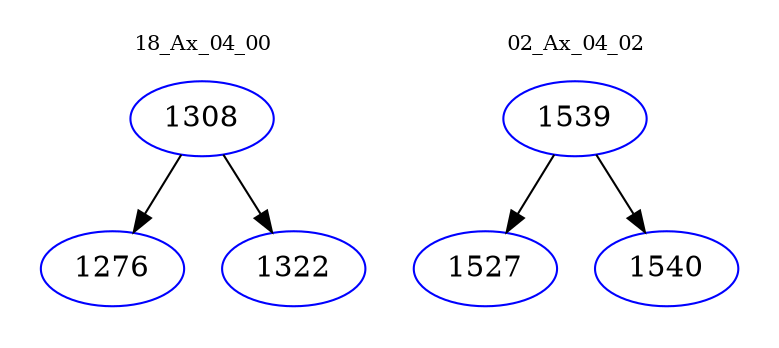digraph{
subgraph cluster_0 {
color = white
label = "18_Ax_04_00";
fontsize=10;
T0_1308 [label="1308", color="blue"]
T0_1308 -> T0_1276 [color="black"]
T0_1276 [label="1276", color="blue"]
T0_1308 -> T0_1322 [color="black"]
T0_1322 [label="1322", color="blue"]
}
subgraph cluster_1 {
color = white
label = "02_Ax_04_02";
fontsize=10;
T1_1539 [label="1539", color="blue"]
T1_1539 -> T1_1527 [color="black"]
T1_1527 [label="1527", color="blue"]
T1_1539 -> T1_1540 [color="black"]
T1_1540 [label="1540", color="blue"]
}
}
